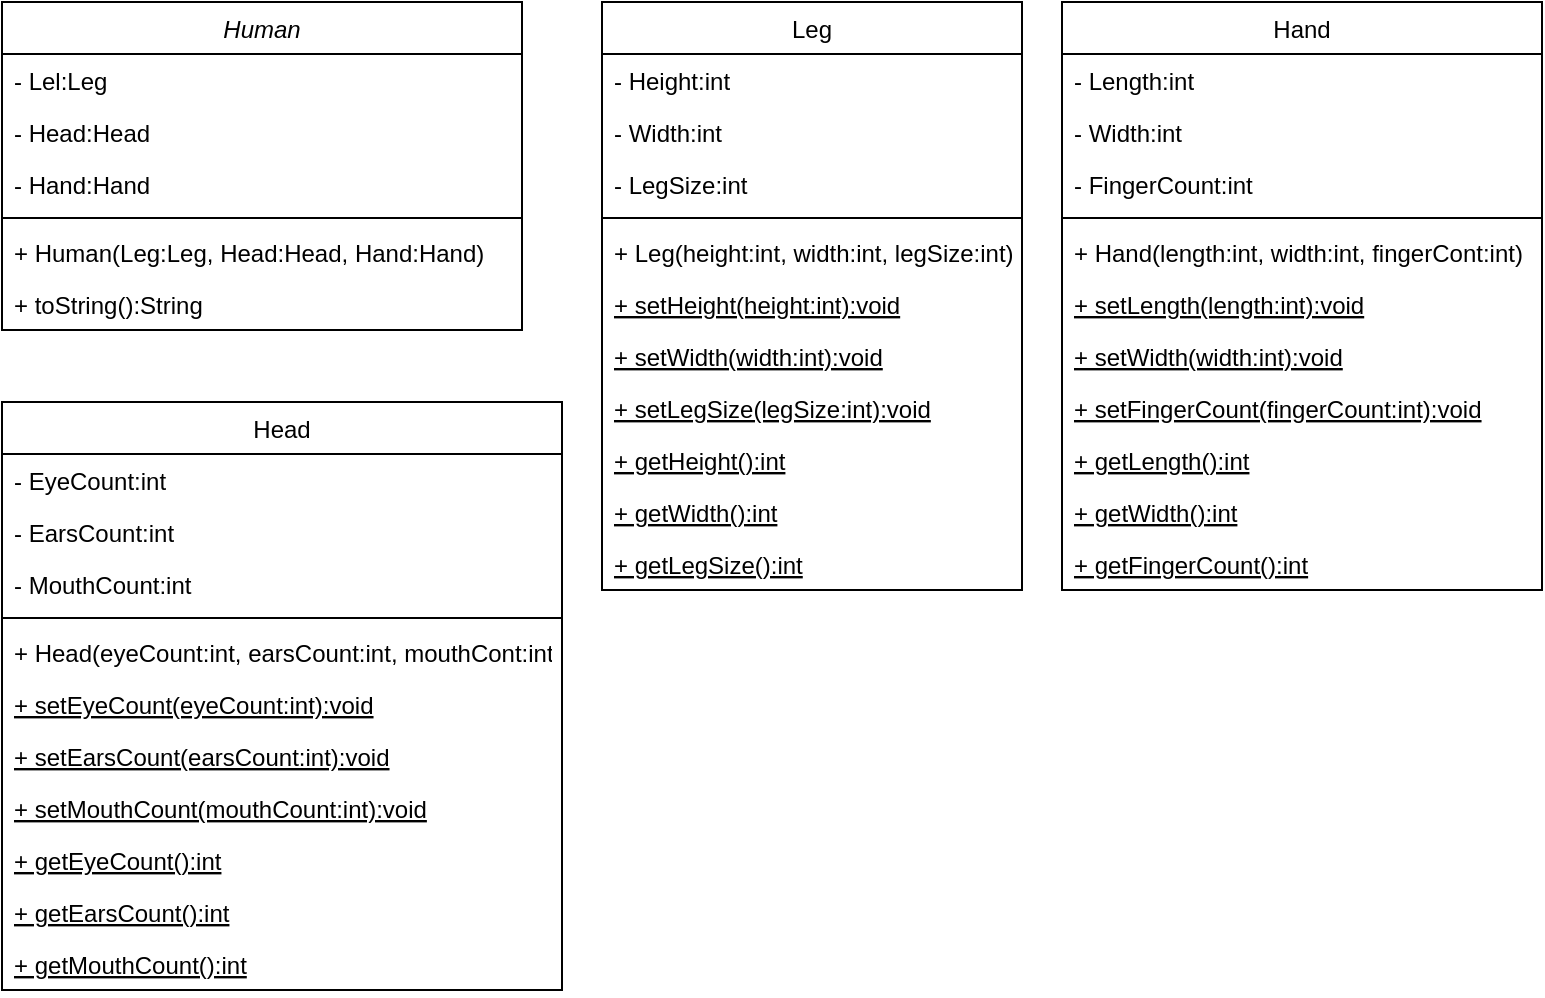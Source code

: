 <mxfile version="13.7.5" type="device"><diagram id="C5RBs43oDa-KdzZeNtuy" name="Page-1"><mxGraphModel dx="868" dy="460" grid="1" gridSize="10" guides="1" tooltips="1" connect="1" arrows="1" fold="1" page="1" pageScale="1" pageWidth="827" pageHeight="1169" math="0" shadow="0"><root><mxCell id="WIyWlLk6GJQsqaUBKTNV-0"/><mxCell id="WIyWlLk6GJQsqaUBKTNV-1" parent="WIyWlLk6GJQsqaUBKTNV-0"/><mxCell id="zkfFHV4jXpPFQw0GAbJ--0" value="Human" style="swimlane;fontStyle=2;align=center;verticalAlign=top;childLayout=stackLayout;horizontal=1;startSize=26;horizontalStack=0;resizeParent=1;resizeLast=0;collapsible=1;marginBottom=0;rounded=0;shadow=0;strokeWidth=1;" parent="WIyWlLk6GJQsqaUBKTNV-1" vertex="1"><mxGeometry x="40" y="50" width="260" height="164" as="geometry"><mxRectangle x="230" y="140" width="160" height="26" as="alternateBounds"/></mxGeometry></mxCell><mxCell id="zkfFHV4jXpPFQw0GAbJ--1" value="- Lel:Leg" style="text;align=left;verticalAlign=top;spacingLeft=4;spacingRight=4;overflow=hidden;rotatable=0;points=[[0,0.5],[1,0.5]];portConstraint=eastwest;" parent="zkfFHV4jXpPFQw0GAbJ--0" vertex="1"><mxGeometry y="26" width="260" height="26" as="geometry"/></mxCell><mxCell id="zkfFHV4jXpPFQw0GAbJ--3" value="- Head:Head" style="text;align=left;verticalAlign=top;spacingLeft=4;spacingRight=4;overflow=hidden;rotatable=0;points=[[0,0.5],[1,0.5]];portConstraint=eastwest;rounded=0;shadow=0;html=0;" parent="zkfFHV4jXpPFQw0GAbJ--0" vertex="1"><mxGeometry y="52" width="260" height="26" as="geometry"/></mxCell><mxCell id="zkfFHV4jXpPFQw0GAbJ--2" value="- Hand:Hand" style="text;align=left;verticalAlign=top;spacingLeft=4;spacingRight=4;overflow=hidden;rotatable=0;points=[[0,0.5],[1,0.5]];portConstraint=eastwest;rounded=0;shadow=0;html=0;" parent="zkfFHV4jXpPFQw0GAbJ--0" vertex="1"><mxGeometry y="78" width="260" height="26" as="geometry"/></mxCell><mxCell id="zkfFHV4jXpPFQw0GAbJ--4" value="" style="line;html=1;strokeWidth=1;align=left;verticalAlign=middle;spacingTop=-1;spacingLeft=3;spacingRight=3;rotatable=0;labelPosition=right;points=[];portConstraint=eastwest;" parent="zkfFHV4jXpPFQw0GAbJ--0" vertex="1"><mxGeometry y="104" width="260" height="8" as="geometry"/></mxCell><mxCell id="zkfFHV4jXpPFQw0GAbJ--5" value="+ Human(Leg:Leg, Head:Head, Hand:Hand)" style="text;align=left;verticalAlign=top;spacingLeft=4;spacingRight=4;overflow=hidden;rotatable=0;points=[[0,0.5],[1,0.5]];portConstraint=eastwest;" parent="zkfFHV4jXpPFQw0GAbJ--0" vertex="1"><mxGeometry y="112" width="260" height="26" as="geometry"/></mxCell><mxCell id="ahEpmSjZ8_8V35G4oUtt-6" value="+ toString():String" style="text;align=left;verticalAlign=top;spacingLeft=4;spacingRight=4;overflow=hidden;rotatable=0;points=[[0,0.5],[1,0.5]];portConstraint=eastwest;" vertex="1" parent="zkfFHV4jXpPFQw0GAbJ--0"><mxGeometry y="138" width="260" height="26" as="geometry"/></mxCell><mxCell id="zkfFHV4jXpPFQw0GAbJ--6" value="Leg" style="swimlane;fontStyle=0;align=center;verticalAlign=top;childLayout=stackLayout;horizontal=1;startSize=26;horizontalStack=0;resizeParent=1;resizeLast=0;collapsible=1;marginBottom=0;rounded=0;shadow=0;strokeWidth=1;" parent="WIyWlLk6GJQsqaUBKTNV-1" vertex="1"><mxGeometry x="340" y="50" width="210" height="294" as="geometry"><mxRectangle x="130" y="380" width="160" height="26" as="alternateBounds"/></mxGeometry></mxCell><mxCell id="ahEpmSjZ8_8V35G4oUtt-10" value="- Height:int" style="text;align=left;verticalAlign=top;spacingLeft=4;spacingRight=4;overflow=hidden;rotatable=0;points=[[0,0.5],[1,0.5]];portConstraint=eastwest;rounded=0;shadow=0;html=0;" vertex="1" parent="zkfFHV4jXpPFQw0GAbJ--6"><mxGeometry y="26" width="210" height="26" as="geometry"/></mxCell><mxCell id="zkfFHV4jXpPFQw0GAbJ--7" value="- Width:int" style="text;align=left;verticalAlign=top;spacingLeft=4;spacingRight=4;overflow=hidden;rotatable=0;points=[[0,0.5],[1,0.5]];portConstraint=eastwest;" parent="zkfFHV4jXpPFQw0GAbJ--6" vertex="1"><mxGeometry y="52" width="210" height="26" as="geometry"/></mxCell><mxCell id="zkfFHV4jXpPFQw0GAbJ--8" value="- LegSize:int" style="text;align=left;verticalAlign=top;spacingLeft=4;spacingRight=4;overflow=hidden;rotatable=0;points=[[0,0.5],[1,0.5]];portConstraint=eastwest;rounded=0;shadow=0;html=0;" parent="zkfFHV4jXpPFQw0GAbJ--6" vertex="1"><mxGeometry y="78" width="210" height="26" as="geometry"/></mxCell><mxCell id="zkfFHV4jXpPFQw0GAbJ--9" value="" style="line;html=1;strokeWidth=1;align=left;verticalAlign=middle;spacingTop=-1;spacingLeft=3;spacingRight=3;rotatable=0;labelPosition=right;points=[];portConstraint=eastwest;" parent="zkfFHV4jXpPFQw0GAbJ--6" vertex="1"><mxGeometry y="104" width="210" height="8" as="geometry"/></mxCell><mxCell id="zkfFHV4jXpPFQw0GAbJ--11" value="+ Leg(height:int, width:int, legSize:int)" style="text;align=left;verticalAlign=top;spacingLeft=4;spacingRight=4;overflow=hidden;rotatable=0;points=[[0,0.5],[1,0.5]];portConstraint=eastwest;" parent="zkfFHV4jXpPFQw0GAbJ--6" vertex="1"><mxGeometry y="112" width="210" height="26" as="geometry"/></mxCell><mxCell id="zkfFHV4jXpPFQw0GAbJ--10" value="+ setHeight(height:int):void" style="text;align=left;verticalAlign=top;spacingLeft=4;spacingRight=4;overflow=hidden;rotatable=0;points=[[0,0.5],[1,0.5]];portConstraint=eastwest;fontStyle=4" parent="zkfFHV4jXpPFQw0GAbJ--6" vertex="1"><mxGeometry y="138" width="210" height="26" as="geometry"/></mxCell><mxCell id="ahEpmSjZ8_8V35G4oUtt-18" value="+ setWidth(width:int):void" style="text;align=left;verticalAlign=top;spacingLeft=4;spacingRight=4;overflow=hidden;rotatable=0;points=[[0,0.5],[1,0.5]];portConstraint=eastwest;fontStyle=4" vertex="1" parent="zkfFHV4jXpPFQw0GAbJ--6"><mxGeometry y="164" width="210" height="26" as="geometry"/></mxCell><mxCell id="ahEpmSjZ8_8V35G4oUtt-19" value="+ setLegSize(legSize:int):void" style="text;align=left;verticalAlign=top;spacingLeft=4;spacingRight=4;overflow=hidden;rotatable=0;points=[[0,0.5],[1,0.5]];portConstraint=eastwest;fontStyle=4" vertex="1" parent="zkfFHV4jXpPFQw0GAbJ--6"><mxGeometry y="190" width="210" height="26" as="geometry"/></mxCell><mxCell id="ahEpmSjZ8_8V35G4oUtt-20" value="+ getHeight():int" style="text;align=left;verticalAlign=top;spacingLeft=4;spacingRight=4;overflow=hidden;rotatable=0;points=[[0,0.5],[1,0.5]];portConstraint=eastwest;fontStyle=4" vertex="1" parent="zkfFHV4jXpPFQw0GAbJ--6"><mxGeometry y="216" width="210" height="26" as="geometry"/></mxCell><mxCell id="ahEpmSjZ8_8V35G4oUtt-21" value="+ getWidth():int" style="text;align=left;verticalAlign=top;spacingLeft=4;spacingRight=4;overflow=hidden;rotatable=0;points=[[0,0.5],[1,0.5]];portConstraint=eastwest;fontStyle=4" vertex="1" parent="zkfFHV4jXpPFQw0GAbJ--6"><mxGeometry y="242" width="210" height="26" as="geometry"/></mxCell><mxCell id="ahEpmSjZ8_8V35G4oUtt-22" value="+ getLegSize():int" style="text;align=left;verticalAlign=top;spacingLeft=4;spacingRight=4;overflow=hidden;rotatable=0;points=[[0,0.5],[1,0.5]];portConstraint=eastwest;fontStyle=4" vertex="1" parent="zkfFHV4jXpPFQw0GAbJ--6"><mxGeometry y="268" width="210" height="26" as="geometry"/></mxCell><mxCell id="ahEpmSjZ8_8V35G4oUtt-23" value="Hand" style="swimlane;fontStyle=0;align=center;verticalAlign=top;childLayout=stackLayout;horizontal=1;startSize=26;horizontalStack=0;resizeParent=1;resizeLast=0;collapsible=1;marginBottom=0;rounded=0;shadow=0;strokeWidth=1;" vertex="1" parent="WIyWlLk6GJQsqaUBKTNV-1"><mxGeometry x="570" y="50" width="240" height="294" as="geometry"><mxRectangle x="130" y="380" width="160" height="26" as="alternateBounds"/></mxGeometry></mxCell><mxCell id="ahEpmSjZ8_8V35G4oUtt-24" value="- Length:int" style="text;align=left;verticalAlign=top;spacingLeft=4;spacingRight=4;overflow=hidden;rotatable=0;points=[[0,0.5],[1,0.5]];portConstraint=eastwest;rounded=0;shadow=0;html=0;" vertex="1" parent="ahEpmSjZ8_8V35G4oUtt-23"><mxGeometry y="26" width="240" height="26" as="geometry"/></mxCell><mxCell id="ahEpmSjZ8_8V35G4oUtt-25" value="- Width:int" style="text;align=left;verticalAlign=top;spacingLeft=4;spacingRight=4;overflow=hidden;rotatable=0;points=[[0,0.5],[1,0.5]];portConstraint=eastwest;" vertex="1" parent="ahEpmSjZ8_8V35G4oUtt-23"><mxGeometry y="52" width="240" height="26" as="geometry"/></mxCell><mxCell id="ahEpmSjZ8_8V35G4oUtt-26" value="- FingerCount:int" style="text;align=left;verticalAlign=top;spacingLeft=4;spacingRight=4;overflow=hidden;rotatable=0;points=[[0,0.5],[1,0.5]];portConstraint=eastwest;rounded=0;shadow=0;html=0;" vertex="1" parent="ahEpmSjZ8_8V35G4oUtt-23"><mxGeometry y="78" width="240" height="26" as="geometry"/></mxCell><mxCell id="ahEpmSjZ8_8V35G4oUtt-27" value="" style="line;html=1;strokeWidth=1;align=left;verticalAlign=middle;spacingTop=-1;spacingLeft=3;spacingRight=3;rotatable=0;labelPosition=right;points=[];portConstraint=eastwest;" vertex="1" parent="ahEpmSjZ8_8V35G4oUtt-23"><mxGeometry y="104" width="240" height="8" as="geometry"/></mxCell><mxCell id="ahEpmSjZ8_8V35G4oUtt-28" value="+ Hand(length:int, width:int, fingerCont:int)" style="text;align=left;verticalAlign=top;spacingLeft=4;spacingRight=4;overflow=hidden;rotatable=0;points=[[0,0.5],[1,0.5]];portConstraint=eastwest;" vertex="1" parent="ahEpmSjZ8_8V35G4oUtt-23"><mxGeometry y="112" width="240" height="26" as="geometry"/></mxCell><mxCell id="ahEpmSjZ8_8V35G4oUtt-29" value="+ setLength(length:int):void" style="text;align=left;verticalAlign=top;spacingLeft=4;spacingRight=4;overflow=hidden;rotatable=0;points=[[0,0.5],[1,0.5]];portConstraint=eastwest;fontStyle=4" vertex="1" parent="ahEpmSjZ8_8V35G4oUtt-23"><mxGeometry y="138" width="240" height="26" as="geometry"/></mxCell><mxCell id="ahEpmSjZ8_8V35G4oUtt-30" value="+ setWidth(width:int):void" style="text;align=left;verticalAlign=top;spacingLeft=4;spacingRight=4;overflow=hidden;rotatable=0;points=[[0,0.5],[1,0.5]];portConstraint=eastwest;fontStyle=4" vertex="1" parent="ahEpmSjZ8_8V35G4oUtt-23"><mxGeometry y="164" width="240" height="26" as="geometry"/></mxCell><mxCell id="ahEpmSjZ8_8V35G4oUtt-31" value="+ setFingerCount(fingerCount:int):void" style="text;align=left;verticalAlign=top;spacingLeft=4;spacingRight=4;overflow=hidden;rotatable=0;points=[[0,0.5],[1,0.5]];portConstraint=eastwest;fontStyle=4" vertex="1" parent="ahEpmSjZ8_8V35G4oUtt-23"><mxGeometry y="190" width="240" height="26" as="geometry"/></mxCell><mxCell id="ahEpmSjZ8_8V35G4oUtt-32" value="+ getLength():int" style="text;align=left;verticalAlign=top;spacingLeft=4;spacingRight=4;overflow=hidden;rotatable=0;points=[[0,0.5],[1,0.5]];portConstraint=eastwest;fontStyle=4" vertex="1" parent="ahEpmSjZ8_8V35G4oUtt-23"><mxGeometry y="216" width="240" height="26" as="geometry"/></mxCell><mxCell id="ahEpmSjZ8_8V35G4oUtt-33" value="+ getWidth():int" style="text;align=left;verticalAlign=top;spacingLeft=4;spacingRight=4;overflow=hidden;rotatable=0;points=[[0,0.5],[1,0.5]];portConstraint=eastwest;fontStyle=4" vertex="1" parent="ahEpmSjZ8_8V35G4oUtt-23"><mxGeometry y="242" width="240" height="26" as="geometry"/></mxCell><mxCell id="ahEpmSjZ8_8V35G4oUtt-34" value="+ getFingerCount():int" style="text;align=left;verticalAlign=top;spacingLeft=4;spacingRight=4;overflow=hidden;rotatable=0;points=[[0,0.5],[1,0.5]];portConstraint=eastwest;fontStyle=4" vertex="1" parent="ahEpmSjZ8_8V35G4oUtt-23"><mxGeometry y="268" width="240" height="26" as="geometry"/></mxCell><mxCell id="ahEpmSjZ8_8V35G4oUtt-35" value="Head" style="swimlane;fontStyle=0;align=center;verticalAlign=top;childLayout=stackLayout;horizontal=1;startSize=26;horizontalStack=0;resizeParent=1;resizeLast=0;collapsible=1;marginBottom=0;rounded=0;shadow=0;strokeWidth=1;" vertex="1" parent="WIyWlLk6GJQsqaUBKTNV-1"><mxGeometry x="40" y="250" width="280" height="294" as="geometry"><mxRectangle x="130" y="380" width="160" height="26" as="alternateBounds"/></mxGeometry></mxCell><mxCell id="ahEpmSjZ8_8V35G4oUtt-36" value="- EyeCount:int" style="text;align=left;verticalAlign=top;spacingLeft=4;spacingRight=4;overflow=hidden;rotatable=0;points=[[0,0.5],[1,0.5]];portConstraint=eastwest;rounded=0;shadow=0;html=0;" vertex="1" parent="ahEpmSjZ8_8V35G4oUtt-35"><mxGeometry y="26" width="280" height="26" as="geometry"/></mxCell><mxCell id="ahEpmSjZ8_8V35G4oUtt-37" value="- EarsCount:int" style="text;align=left;verticalAlign=top;spacingLeft=4;spacingRight=4;overflow=hidden;rotatable=0;points=[[0,0.5],[1,0.5]];portConstraint=eastwest;" vertex="1" parent="ahEpmSjZ8_8V35G4oUtt-35"><mxGeometry y="52" width="280" height="26" as="geometry"/></mxCell><mxCell id="ahEpmSjZ8_8V35G4oUtt-38" value="- MouthCount:int" style="text;align=left;verticalAlign=top;spacingLeft=4;spacingRight=4;overflow=hidden;rotatable=0;points=[[0,0.5],[1,0.5]];portConstraint=eastwest;rounded=0;shadow=0;html=0;" vertex="1" parent="ahEpmSjZ8_8V35G4oUtt-35"><mxGeometry y="78" width="280" height="26" as="geometry"/></mxCell><mxCell id="ahEpmSjZ8_8V35G4oUtt-39" value="" style="line;html=1;strokeWidth=1;align=left;verticalAlign=middle;spacingTop=-1;spacingLeft=3;spacingRight=3;rotatable=0;labelPosition=right;points=[];portConstraint=eastwest;" vertex="1" parent="ahEpmSjZ8_8V35G4oUtt-35"><mxGeometry y="104" width="280" height="8" as="geometry"/></mxCell><mxCell id="ahEpmSjZ8_8V35G4oUtt-40" value="+ Head(eyeCount:int, earsCount:int, mouthCont:int)" style="text;align=left;verticalAlign=top;spacingLeft=4;spacingRight=4;overflow=hidden;rotatable=0;points=[[0,0.5],[1,0.5]];portConstraint=eastwest;" vertex="1" parent="ahEpmSjZ8_8V35G4oUtt-35"><mxGeometry y="112" width="280" height="26" as="geometry"/></mxCell><mxCell id="ahEpmSjZ8_8V35G4oUtt-41" value="+ setEyeCount(eyeCount:int):void" style="text;align=left;verticalAlign=top;spacingLeft=4;spacingRight=4;overflow=hidden;rotatable=0;points=[[0,0.5],[1,0.5]];portConstraint=eastwest;fontStyle=4" vertex="1" parent="ahEpmSjZ8_8V35G4oUtt-35"><mxGeometry y="138" width="280" height="26" as="geometry"/></mxCell><mxCell id="ahEpmSjZ8_8V35G4oUtt-42" value="+ setEarsCount(earsCount:int):void" style="text;align=left;verticalAlign=top;spacingLeft=4;spacingRight=4;overflow=hidden;rotatable=0;points=[[0,0.5],[1,0.5]];portConstraint=eastwest;fontStyle=4" vertex="1" parent="ahEpmSjZ8_8V35G4oUtt-35"><mxGeometry y="164" width="280" height="26" as="geometry"/></mxCell><mxCell id="ahEpmSjZ8_8V35G4oUtt-43" value="+ setMouthCount(mouthCount:int):void" style="text;align=left;verticalAlign=top;spacingLeft=4;spacingRight=4;overflow=hidden;rotatable=0;points=[[0,0.5],[1,0.5]];portConstraint=eastwest;fontStyle=4" vertex="1" parent="ahEpmSjZ8_8V35G4oUtt-35"><mxGeometry y="190" width="280" height="26" as="geometry"/></mxCell><mxCell id="ahEpmSjZ8_8V35G4oUtt-44" value="+ getEyeCount():int" style="text;align=left;verticalAlign=top;spacingLeft=4;spacingRight=4;overflow=hidden;rotatable=0;points=[[0,0.5],[1,0.5]];portConstraint=eastwest;fontStyle=4" vertex="1" parent="ahEpmSjZ8_8V35G4oUtt-35"><mxGeometry y="216" width="280" height="26" as="geometry"/></mxCell><mxCell id="ahEpmSjZ8_8V35G4oUtt-45" value="+ getEarsCount():int" style="text;align=left;verticalAlign=top;spacingLeft=4;spacingRight=4;overflow=hidden;rotatable=0;points=[[0,0.5],[1,0.5]];portConstraint=eastwest;fontStyle=4" vertex="1" parent="ahEpmSjZ8_8V35G4oUtt-35"><mxGeometry y="242" width="280" height="26" as="geometry"/></mxCell><mxCell id="ahEpmSjZ8_8V35G4oUtt-46" value="+ getMouthCount():int" style="text;align=left;verticalAlign=top;spacingLeft=4;spacingRight=4;overflow=hidden;rotatable=0;points=[[0,0.5],[1,0.5]];portConstraint=eastwest;fontStyle=4" vertex="1" parent="ahEpmSjZ8_8V35G4oUtt-35"><mxGeometry y="268" width="280" height="26" as="geometry"/></mxCell></root></mxGraphModel></diagram></mxfile>